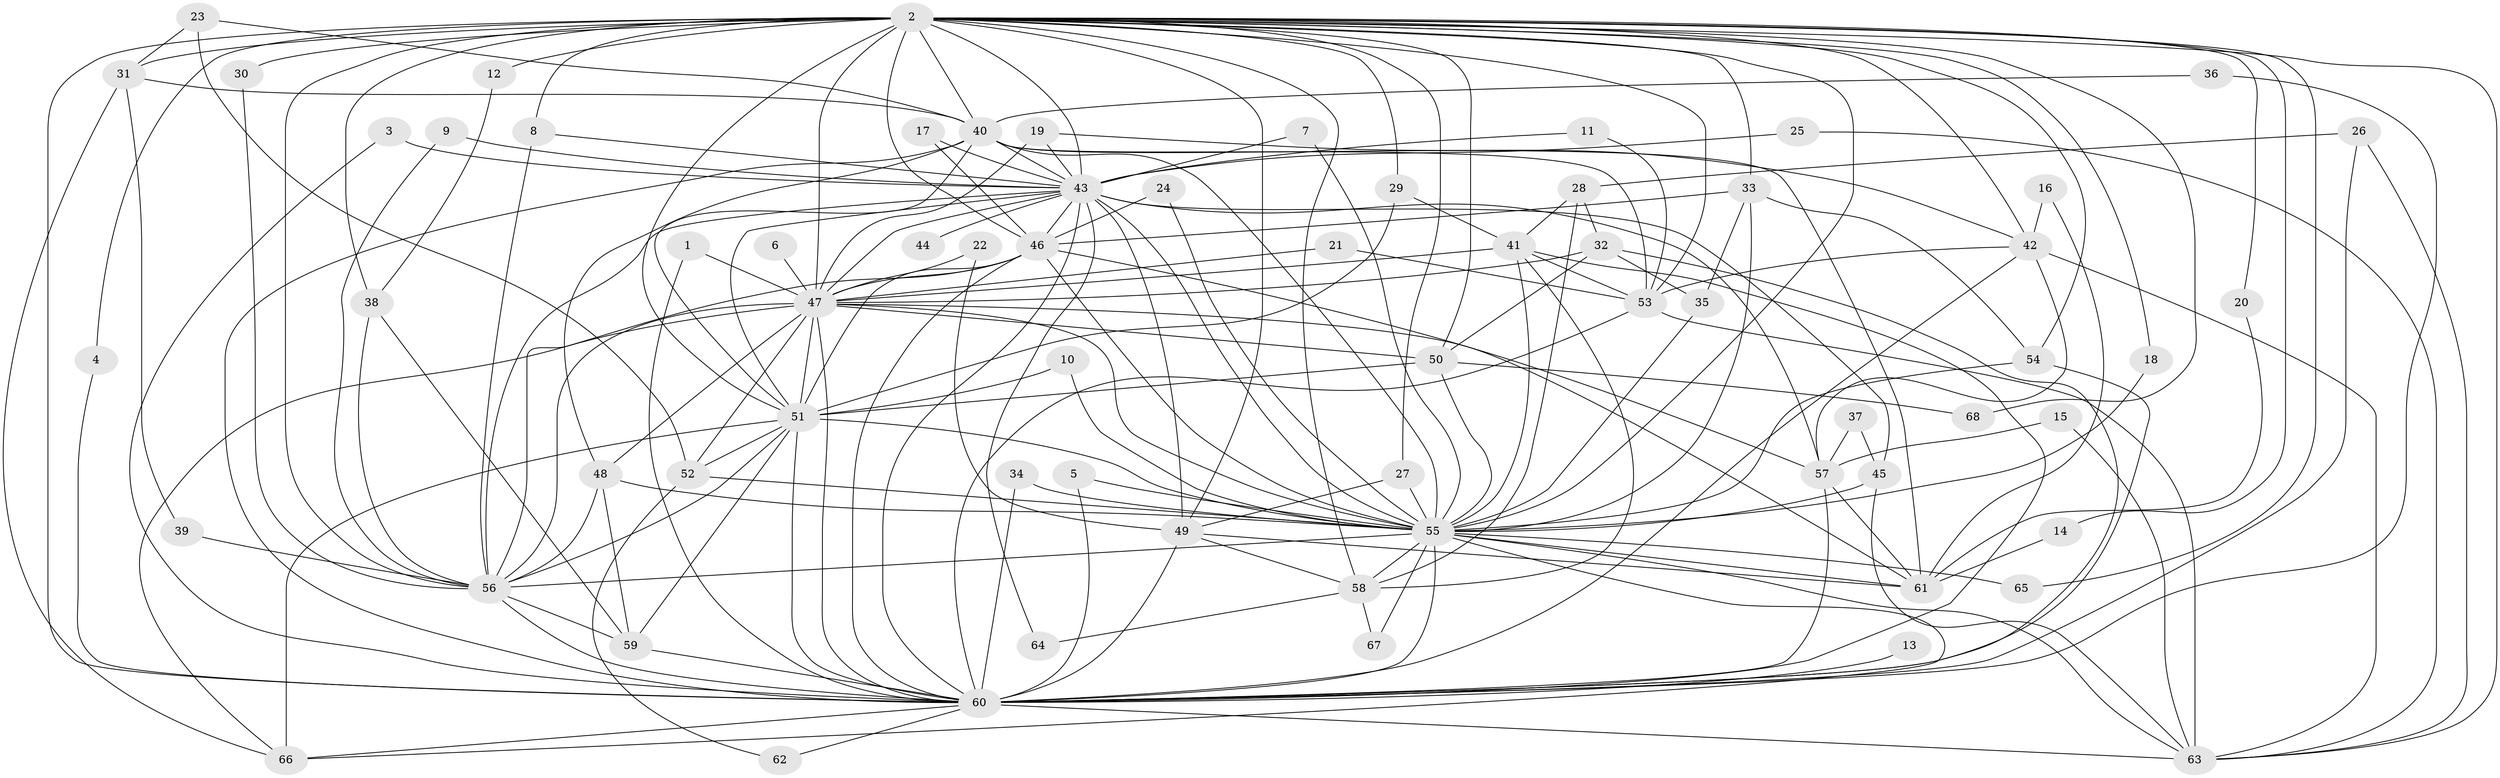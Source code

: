 // original degree distribution, {16: 0.007352941176470588, 21: 0.007352941176470588, 18: 0.014705882352941176, 25: 0.007352941176470588, 19: 0.007352941176470588, 23: 0.007352941176470588, 35: 0.007352941176470588, 36: 0.007352941176470588, 15: 0.007352941176470588, 2: 0.5294117647058824, 6: 0.029411764705882353, 4: 0.11029411764705882, 3: 0.18382352941176472, 8: 0.03676470588235294, 5: 0.03676470588235294}
// Generated by graph-tools (version 1.1) at 2025/25/03/09/25 03:25:46]
// undirected, 68 vertices, 187 edges
graph export_dot {
graph [start="1"]
  node [color=gray90,style=filled];
  1;
  2;
  3;
  4;
  5;
  6;
  7;
  8;
  9;
  10;
  11;
  12;
  13;
  14;
  15;
  16;
  17;
  18;
  19;
  20;
  21;
  22;
  23;
  24;
  25;
  26;
  27;
  28;
  29;
  30;
  31;
  32;
  33;
  34;
  35;
  36;
  37;
  38;
  39;
  40;
  41;
  42;
  43;
  44;
  45;
  46;
  47;
  48;
  49;
  50;
  51;
  52;
  53;
  54;
  55;
  56;
  57;
  58;
  59;
  60;
  61;
  62;
  63;
  64;
  65;
  66;
  67;
  68;
  1 -- 47 [weight=1.0];
  1 -- 60 [weight=1.0];
  2 -- 4 [weight=1.0];
  2 -- 8 [weight=1.0];
  2 -- 12 [weight=1.0];
  2 -- 14 [weight=1.0];
  2 -- 18 [weight=1.0];
  2 -- 20 [weight=1.0];
  2 -- 27 [weight=1.0];
  2 -- 29 [weight=1.0];
  2 -- 30 [weight=2.0];
  2 -- 31 [weight=1.0];
  2 -- 33 [weight=1.0];
  2 -- 38 [weight=1.0];
  2 -- 40 [weight=2.0];
  2 -- 42 [weight=1.0];
  2 -- 43 [weight=3.0];
  2 -- 46 [weight=4.0];
  2 -- 47 [weight=4.0];
  2 -- 49 [weight=1.0];
  2 -- 50 [weight=1.0];
  2 -- 51 [weight=3.0];
  2 -- 53 [weight=2.0];
  2 -- 54 [weight=1.0];
  2 -- 55 [weight=3.0];
  2 -- 56 [weight=3.0];
  2 -- 58 [weight=1.0];
  2 -- 60 [weight=3.0];
  2 -- 63 [weight=1.0];
  2 -- 65 [weight=1.0];
  2 -- 68 [weight=1.0];
  3 -- 43 [weight=1.0];
  3 -- 60 [weight=1.0];
  4 -- 60 [weight=1.0];
  5 -- 55 [weight=1.0];
  5 -- 60 [weight=1.0];
  6 -- 47 [weight=1.0];
  7 -- 43 [weight=1.0];
  7 -- 55 [weight=1.0];
  8 -- 43 [weight=1.0];
  8 -- 56 [weight=1.0];
  9 -- 43 [weight=1.0];
  9 -- 56 [weight=1.0];
  10 -- 51 [weight=1.0];
  10 -- 55 [weight=1.0];
  11 -- 43 [weight=1.0];
  11 -- 53 [weight=1.0];
  12 -- 38 [weight=1.0];
  13 -- 60 [weight=1.0];
  14 -- 61 [weight=1.0];
  15 -- 57 [weight=1.0];
  15 -- 63 [weight=1.0];
  16 -- 42 [weight=1.0];
  16 -- 61 [weight=1.0];
  17 -- 43 [weight=1.0];
  17 -- 46 [weight=1.0];
  18 -- 55 [weight=1.0];
  19 -- 42 [weight=1.0];
  19 -- 43 [weight=1.0];
  19 -- 47 [weight=1.0];
  20 -- 61 [weight=1.0];
  21 -- 47 [weight=1.0];
  21 -- 53 [weight=1.0];
  22 -- 47 [weight=1.0];
  22 -- 49 [weight=1.0];
  23 -- 31 [weight=1.0];
  23 -- 40 [weight=1.0];
  23 -- 52 [weight=1.0];
  24 -- 46 [weight=1.0];
  24 -- 55 [weight=1.0];
  25 -- 43 [weight=1.0];
  25 -- 63 [weight=1.0];
  26 -- 28 [weight=1.0];
  26 -- 60 [weight=2.0];
  26 -- 63 [weight=1.0];
  27 -- 49 [weight=1.0];
  27 -- 55 [weight=1.0];
  28 -- 32 [weight=1.0];
  28 -- 41 [weight=1.0];
  28 -- 58 [weight=1.0];
  29 -- 41 [weight=1.0];
  29 -- 51 [weight=1.0];
  30 -- 56 [weight=1.0];
  31 -- 39 [weight=1.0];
  31 -- 40 [weight=1.0];
  31 -- 66 [weight=1.0];
  32 -- 35 [weight=1.0];
  32 -- 47 [weight=1.0];
  32 -- 50 [weight=1.0];
  32 -- 60 [weight=1.0];
  33 -- 35 [weight=1.0];
  33 -- 46 [weight=1.0];
  33 -- 54 [weight=1.0];
  33 -- 55 [weight=1.0];
  34 -- 55 [weight=1.0];
  34 -- 60 [weight=1.0];
  35 -- 55 [weight=1.0];
  36 -- 40 [weight=1.0];
  36 -- 60 [weight=1.0];
  37 -- 45 [weight=1.0];
  37 -- 57 [weight=1.0];
  38 -- 56 [weight=1.0];
  38 -- 59 [weight=1.0];
  39 -- 56 [weight=1.0];
  40 -- 43 [weight=1.0];
  40 -- 48 [weight=1.0];
  40 -- 51 [weight=1.0];
  40 -- 53 [weight=1.0];
  40 -- 55 [weight=1.0];
  40 -- 60 [weight=1.0];
  40 -- 61 [weight=1.0];
  41 -- 47 [weight=1.0];
  41 -- 53 [weight=1.0];
  41 -- 55 [weight=1.0];
  41 -- 58 [weight=1.0];
  41 -- 60 [weight=2.0];
  42 -- 53 [weight=1.0];
  42 -- 57 [weight=1.0];
  42 -- 60 [weight=1.0];
  42 -- 63 [weight=1.0];
  43 -- 44 [weight=1.0];
  43 -- 45 [weight=1.0];
  43 -- 46 [weight=1.0];
  43 -- 47 [weight=1.0];
  43 -- 49 [weight=1.0];
  43 -- 51 [weight=2.0];
  43 -- 55 [weight=1.0];
  43 -- 56 [weight=1.0];
  43 -- 57 [weight=2.0];
  43 -- 60 [weight=2.0];
  43 -- 64 [weight=1.0];
  45 -- 55 [weight=2.0];
  45 -- 63 [weight=1.0];
  46 -- 47 [weight=1.0];
  46 -- 51 [weight=1.0];
  46 -- 55 [weight=2.0];
  46 -- 56 [weight=1.0];
  46 -- 57 [weight=1.0];
  46 -- 60 [weight=1.0];
  47 -- 48 [weight=1.0];
  47 -- 50 [weight=1.0];
  47 -- 51 [weight=2.0];
  47 -- 52 [weight=3.0];
  47 -- 55 [weight=1.0];
  47 -- 56 [weight=1.0];
  47 -- 60 [weight=1.0];
  47 -- 61 [weight=1.0];
  47 -- 66 [weight=1.0];
  48 -- 55 [weight=1.0];
  48 -- 56 [weight=1.0];
  48 -- 59 [weight=1.0];
  49 -- 58 [weight=1.0];
  49 -- 60 [weight=2.0];
  49 -- 61 [weight=1.0];
  50 -- 51 [weight=1.0];
  50 -- 55 [weight=1.0];
  50 -- 68 [weight=1.0];
  51 -- 52 [weight=1.0];
  51 -- 55 [weight=1.0];
  51 -- 56 [weight=2.0];
  51 -- 59 [weight=1.0];
  51 -- 60 [weight=2.0];
  51 -- 66 [weight=1.0];
  52 -- 55 [weight=1.0];
  52 -- 62 [weight=1.0];
  53 -- 60 [weight=1.0];
  53 -- 63 [weight=2.0];
  54 -- 55 [weight=1.0];
  54 -- 60 [weight=1.0];
  55 -- 56 [weight=2.0];
  55 -- 58 [weight=1.0];
  55 -- 60 [weight=3.0];
  55 -- 61 [weight=1.0];
  55 -- 63 [weight=1.0];
  55 -- 65 [weight=1.0];
  55 -- 66 [weight=1.0];
  55 -- 67 [weight=1.0];
  56 -- 59 [weight=1.0];
  56 -- 60 [weight=1.0];
  57 -- 60 [weight=1.0];
  57 -- 61 [weight=1.0];
  58 -- 64 [weight=1.0];
  58 -- 67 [weight=1.0];
  59 -- 60 [weight=1.0];
  60 -- 62 [weight=1.0];
  60 -- 63 [weight=1.0];
  60 -- 66 [weight=1.0];
}
